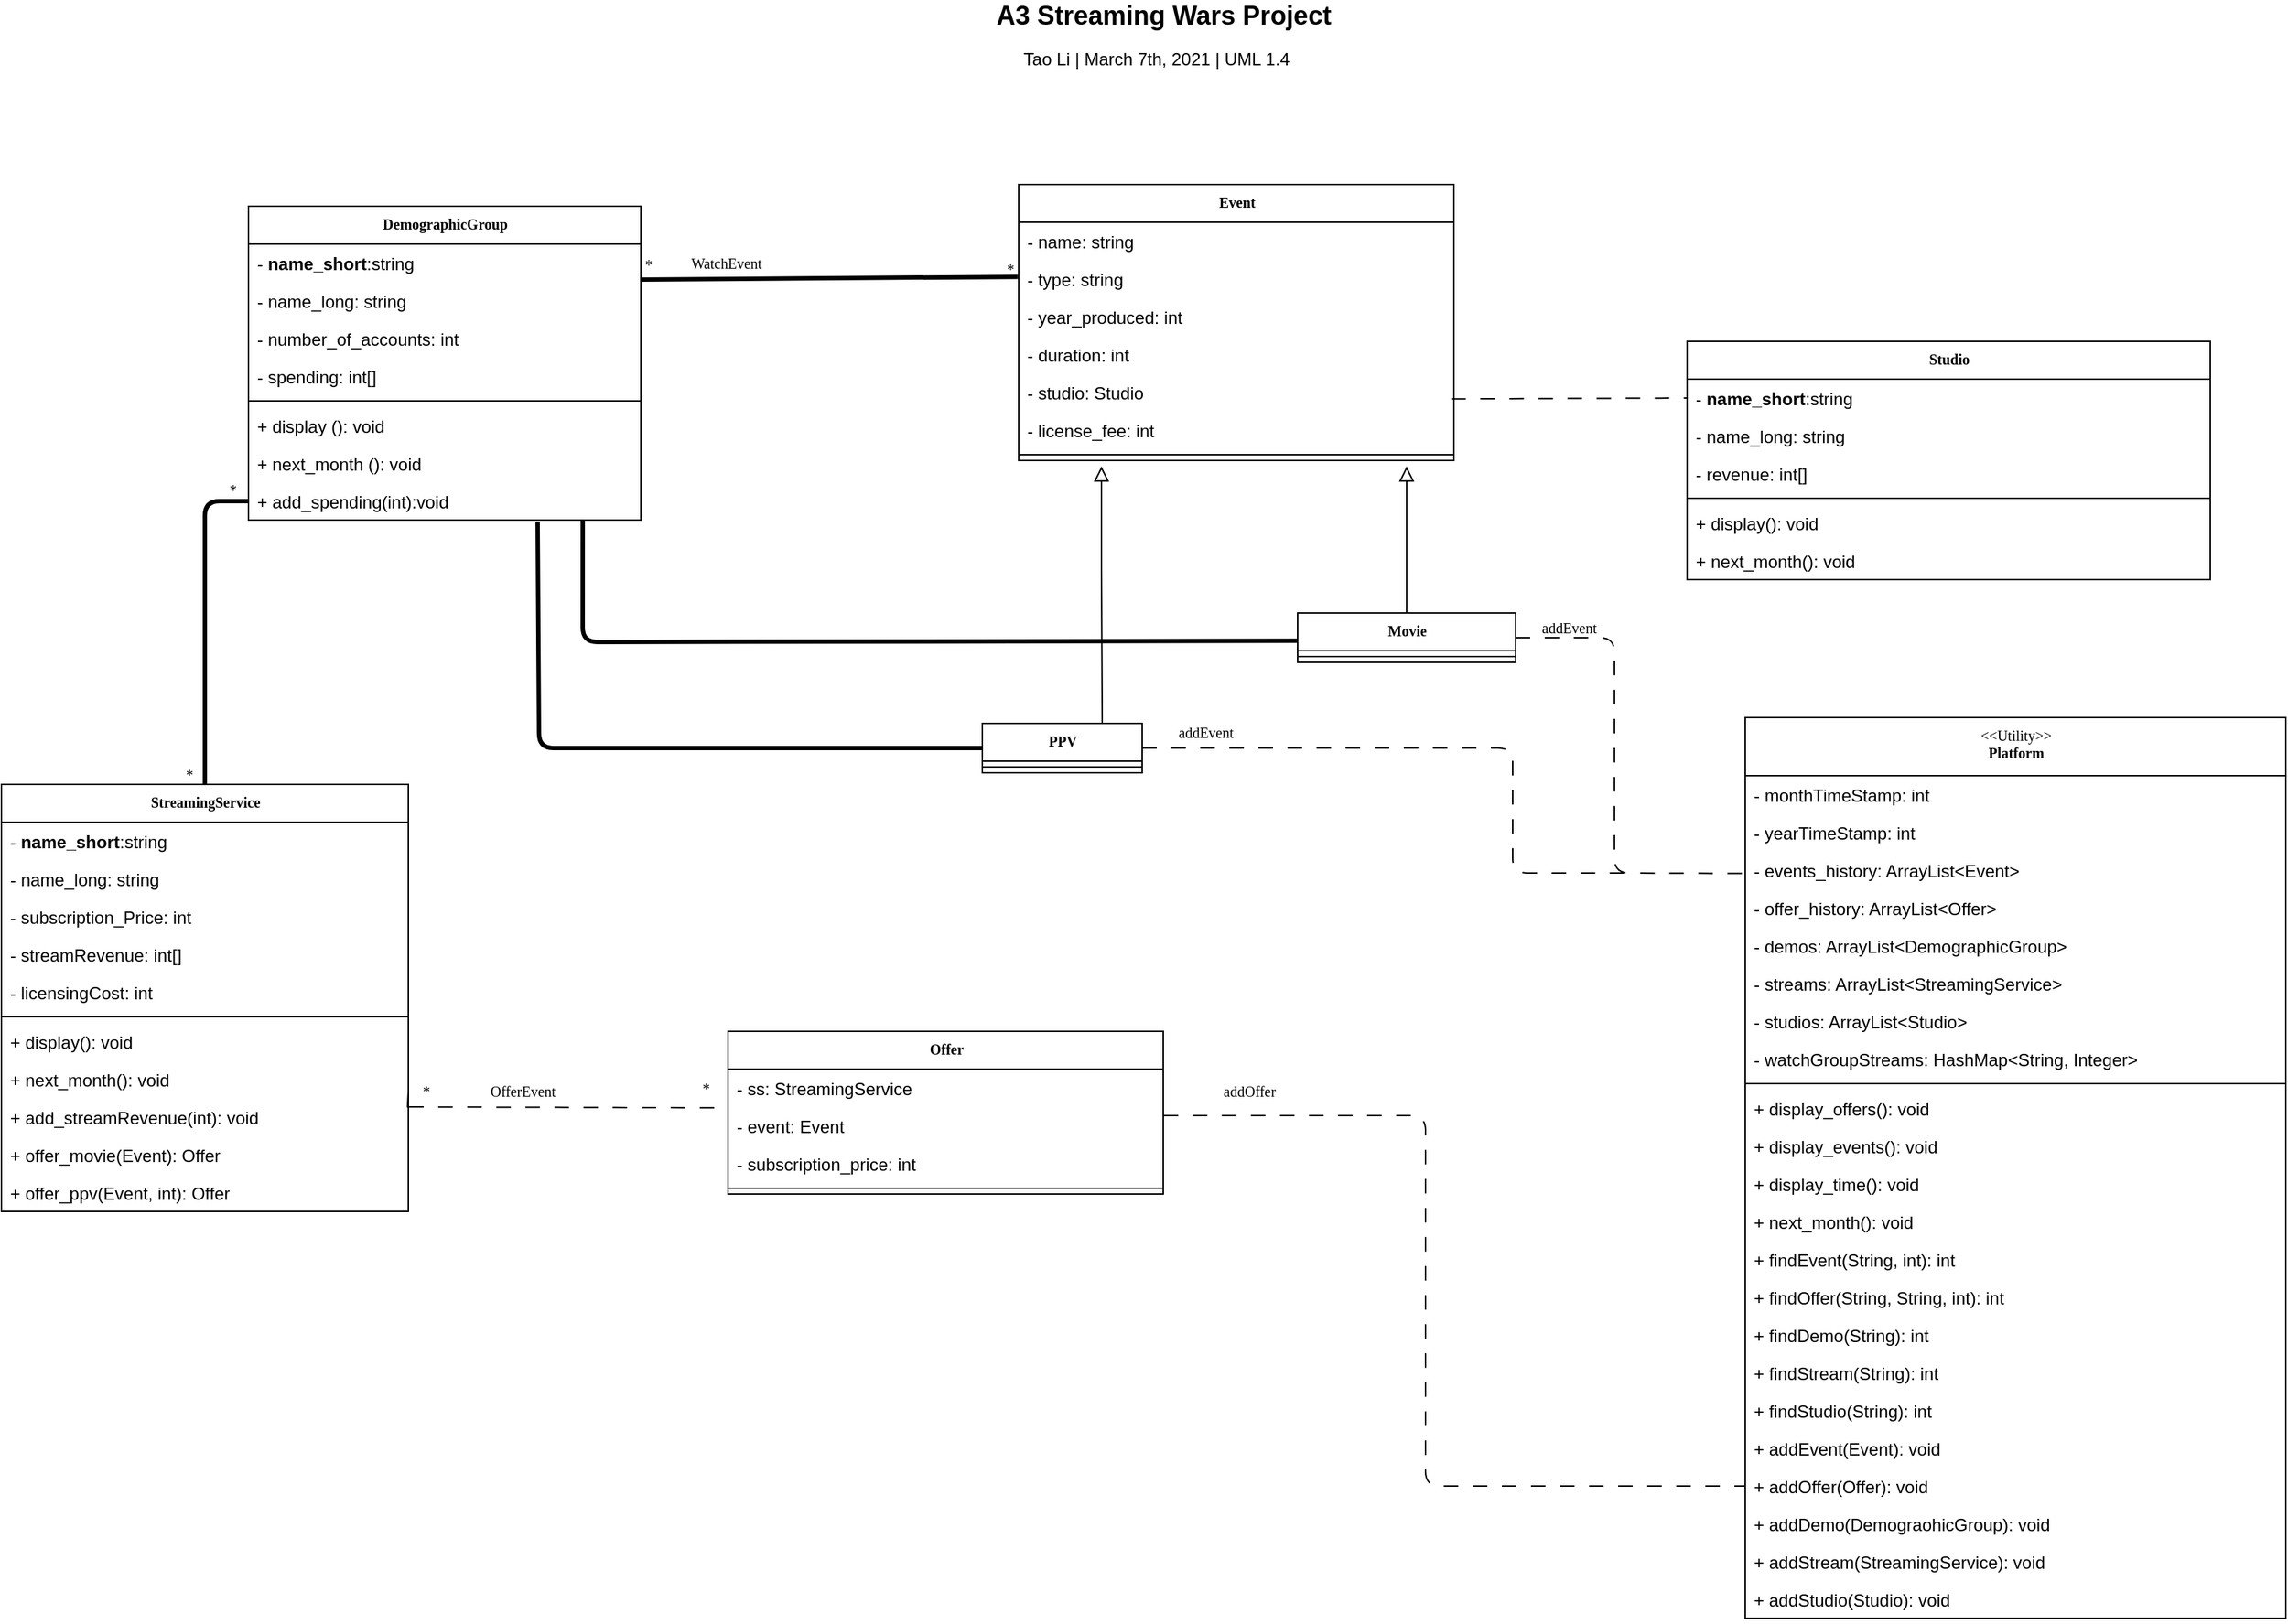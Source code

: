 <mxfile version="14.2.9" type="github">
  <diagram name="Page-1" id="c4acf3e9-155e-7222-9cf6-157b1a14988f">
    <mxGraphModel dx="2186" dy="1026" grid="1" gridSize="10" guides="1" tooltips="1" connect="1" arrows="1" fold="1" page="1" pageScale="1" pageWidth="1700" pageHeight="1200" background="#ffffff" math="0" shadow="0">
      <root>
        <mxCell id="0" />
        <mxCell id="1" parent="0" />
        <mxCell id="RB8M7852OnO0VKGK0Mt7-15" value="DemographicGroup" style="swimlane;fontStyle=1;align=center;verticalAlign=top;childLayout=stackLayout;horizontal=1;startSize=26;horizontalStack=0;resizeParent=1;resizeParentMax=0;resizeLast=0;collapsible=1;marginBottom=0;rounded=0;shadow=0;comic=0;strokeWidth=1;fillColor=none;fontFamily=Verdana;fontSize=10;html=1;" parent="1" vertex="1">
          <mxGeometry x="210" y="161" width="270" height="216" as="geometry" />
        </mxCell>
        <mxCell id="17acba5748e5396b-24" value="- &lt;b&gt;name_short&lt;/b&gt;:string" style="text;html=1;strokeColor=none;fillColor=none;align=left;verticalAlign=top;spacingLeft=4;spacingRight=4;whiteSpace=wrap;overflow=hidden;rotatable=0;points=[[0,0.5],[1,0.5]];portConstraint=eastwest;" parent="RB8M7852OnO0VKGK0Mt7-15" vertex="1">
          <mxGeometry y="26" width="270" height="26" as="geometry" />
        </mxCell>
        <mxCell id="17acba5748e5396b-21" value="- name_long: string" style="text;html=1;strokeColor=none;fillColor=none;align=left;verticalAlign=top;spacingLeft=4;spacingRight=4;whiteSpace=wrap;overflow=hidden;rotatable=0;points=[[0,0.5],[1,0.5]];portConstraint=eastwest;" parent="RB8M7852OnO0VKGK0Mt7-15" vertex="1">
          <mxGeometry y="52" width="270" height="26" as="geometry" />
        </mxCell>
        <mxCell id="RB8M7852OnO0VKGK0Mt7-4" value="- number_of_accounts: int&#xa;" style="text;strokeColor=none;fillColor=none;align=left;verticalAlign=top;spacingLeft=4;spacingRight=4;overflow=hidden;rotatable=0;points=[[0,0.5],[1,0.5]];portConstraint=eastwest;" parent="RB8M7852OnO0VKGK0Mt7-15" vertex="1">
          <mxGeometry y="78" width="270" height="26" as="geometry" />
        </mxCell>
        <mxCell id="-Z0dTK7DpaBygaaL2PsH-3" value="- spending: int[]" style="text;strokeColor=none;fillColor=none;align=left;verticalAlign=top;spacingLeft=4;spacingRight=4;overflow=hidden;rotatable=0;points=[[0,0.5],[1,0.5]];portConstraint=eastwest;" vertex="1" parent="RB8M7852OnO0VKGK0Mt7-15">
          <mxGeometry y="104" width="270" height="26" as="geometry" />
        </mxCell>
        <mxCell id="RB8M7852OnO0VKGK0Mt7-17" value="" style="line;strokeWidth=1;fillColor=none;align=left;verticalAlign=middle;spacingTop=-1;spacingLeft=3;spacingRight=3;rotatable=0;labelPosition=right;points=[];portConstraint=eastwest;" parent="RB8M7852OnO0VKGK0Mt7-15" vertex="1">
          <mxGeometry y="130" width="270" height="8" as="geometry" />
        </mxCell>
        <mxCell id="RB8M7852OnO0VKGK0Mt7-196" value="+ display (): void" style="text;strokeColor=none;fillColor=none;align=left;verticalAlign=top;spacingLeft=4;spacingRight=4;overflow=hidden;rotatable=0;points=[[0,0.5],[1,0.5]];portConstraint=eastwest;" parent="RB8M7852OnO0VKGK0Mt7-15" vertex="1">
          <mxGeometry y="138" width="270" height="26" as="geometry" />
        </mxCell>
        <mxCell id="RB8M7852OnO0VKGK0Mt7-197" value="+ next_month (): void" style="text;strokeColor=none;fillColor=none;align=left;verticalAlign=top;spacingLeft=4;spacingRight=4;overflow=hidden;rotatable=0;points=[[0,0.5],[1,0.5]];portConstraint=eastwest;" parent="RB8M7852OnO0VKGK0Mt7-15" vertex="1">
          <mxGeometry y="164" width="270" height="26" as="geometry" />
        </mxCell>
        <mxCell id="RB8M7852OnO0VKGK0Mt7-198" value="+ add_spending(int):void" style="text;strokeColor=none;fillColor=none;align=left;verticalAlign=top;spacingLeft=4;spacingRight=4;overflow=hidden;rotatable=0;points=[[0,0.5],[1,0.5]];portConstraint=eastwest;" parent="RB8M7852OnO0VKGK0Mt7-15" vertex="1">
          <mxGeometry y="190" width="270" height="26" as="geometry" />
        </mxCell>
        <mxCell id="RB8M7852OnO0VKGK0Mt7-36" value="Event" style="swimlane;fontStyle=1;align=center;verticalAlign=top;childLayout=stackLayout;horizontal=1;startSize=26;horizontalStack=0;resizeParent=1;resizeParentMax=0;resizeLast=0;collapsible=1;marginBottom=0;rounded=0;shadow=0;comic=0;strokeWidth=1;fillColor=none;fontFamily=Verdana;fontSize=10;html=1;" parent="1" vertex="1">
          <mxGeometry x="740" y="146" width="299.5" height="190" as="geometry" />
        </mxCell>
        <mxCell id="RB8M7852OnO0VKGK0Mt7-48" value="- name: string" style="text;strokeColor=none;fillColor=none;align=left;verticalAlign=top;spacingLeft=4;spacingRight=4;overflow=hidden;rotatable=0;points=[[0,0.5],[1,0.5]];portConstraint=eastwest;" parent="RB8M7852OnO0VKGK0Mt7-36" vertex="1">
          <mxGeometry y="26" width="299.5" height="26" as="geometry" />
        </mxCell>
        <mxCell id="-Z0dTK7DpaBygaaL2PsH-6" value="- type: string" style="text;strokeColor=none;fillColor=none;align=left;verticalAlign=top;spacingLeft=4;spacingRight=4;overflow=hidden;rotatable=0;points=[[0,0.5],[1,0.5]];portConstraint=eastwest;" vertex="1" parent="RB8M7852OnO0VKGK0Mt7-36">
          <mxGeometry y="52" width="299.5" height="26" as="geometry" />
        </mxCell>
        <mxCell id="-Z0dTK7DpaBygaaL2PsH-5" value="- year_produced: int" style="text;strokeColor=none;fillColor=none;align=left;verticalAlign=top;spacingLeft=4;spacingRight=4;overflow=hidden;rotatable=0;points=[[0,0.5],[1,0.5]];portConstraint=eastwest;" vertex="1" parent="RB8M7852OnO0VKGK0Mt7-36">
          <mxGeometry y="78" width="299.5" height="26" as="geometry" />
        </mxCell>
        <mxCell id="RB8M7852OnO0VKGK0Mt7-37" value="- duration: int" style="text;strokeColor=none;fillColor=none;align=left;verticalAlign=top;spacingLeft=4;spacingRight=4;overflow=hidden;rotatable=0;points=[[0,0.5],[1,0.5]];portConstraint=eastwest;" parent="RB8M7852OnO0VKGK0Mt7-36" vertex="1">
          <mxGeometry y="104" width="299.5" height="26" as="geometry" />
        </mxCell>
        <mxCell id="RB8M7852OnO0VKGK0Mt7-68" value="&lt;font face=&quot;Helvetica&quot;&gt;&lt;span style=&quot;font-size: 12px&quot;&gt;- studio: Studio&lt;/span&gt;&lt;/font&gt;" style="text;strokeColor=none;fillColor=none;align=left;verticalAlign=top;spacingLeft=4;spacingRight=4;overflow=hidden;rotatable=0;points=[[0,0.5],[1,0.5]];portConstraint=eastwest;rounded=0;shadow=0;comic=0;startSize=28;fontFamily=Verdana;fontSize=10;html=1;" parent="RB8M7852OnO0VKGK0Mt7-36" vertex="1">
          <mxGeometry y="130" width="299.5" height="26" as="geometry" />
        </mxCell>
        <mxCell id="RB8M7852OnO0VKGK0Mt7-108" value="- license_fee: int" style="text;strokeColor=none;fillColor=none;align=left;verticalAlign=top;spacingLeft=4;spacingRight=4;overflow=hidden;rotatable=0;points=[[0,0.5],[1,0.5]];portConstraint=eastwest;" parent="RB8M7852OnO0VKGK0Mt7-36" vertex="1">
          <mxGeometry y="156" width="299.5" height="26" as="geometry" />
        </mxCell>
        <mxCell id="RB8M7852OnO0VKGK0Mt7-38" value="" style="line;strokeWidth=1;fillColor=none;align=left;verticalAlign=middle;spacingTop=-1;spacingLeft=3;spacingRight=3;rotatable=0;labelPosition=right;points=[];portConstraint=eastwest;" parent="RB8M7852OnO0VKGK0Mt7-36" vertex="1">
          <mxGeometry y="182" width="299.5" height="8" as="geometry" />
        </mxCell>
        <mxCell id="RB8M7852OnO0VKGK0Mt7-44" value="PPV" style="swimlane;fontStyle=1;align=center;verticalAlign=top;childLayout=stackLayout;horizontal=1;startSize=26;horizontalStack=0;resizeParent=1;resizeParentMax=0;resizeLast=0;collapsible=1;marginBottom=0;rounded=0;shadow=0;comic=0;strokeWidth=1;fillColor=none;fontFamily=Verdana;fontSize=10;html=1;" parent="1" vertex="1">
          <mxGeometry x="715" y="517" width="110" height="34" as="geometry" />
        </mxCell>
        <mxCell id="RB8M7852OnO0VKGK0Mt7-46" value="" style="line;strokeWidth=1;fillColor=none;align=left;verticalAlign=middle;spacingTop=-1;spacingLeft=3;spacingRight=3;rotatable=0;labelPosition=right;points=[];portConstraint=eastwest;" parent="RB8M7852OnO0VKGK0Mt7-44" vertex="1">
          <mxGeometry y="26" width="110" height="8" as="geometry" />
        </mxCell>
        <mxCell id="RB8M7852OnO0VKGK0Mt7-62" value="&lt;span style=&quot;font-weight: normal&quot;&gt;&amp;lt;&amp;lt;Utility&amp;gt;&amp;gt;&lt;/span&gt;&lt;br&gt;Platform" style="swimlane;fontStyle=1;align=center;verticalAlign=top;childLayout=stackLayout;horizontal=1;startSize=40;horizontalStack=0;resizeParent=1;resizeParentMax=0;resizeLast=0;collapsible=1;marginBottom=0;rounded=0;shadow=0;comic=0;strokeWidth=1;fillColor=none;fontFamily=Verdana;fontSize=10;html=1;" parent="1" vertex="1">
          <mxGeometry x="1240" y="513" width="372" height="620" as="geometry" />
        </mxCell>
        <mxCell id="RB8M7852OnO0VKGK0Mt7-172" value="- monthTimeStamp: int" style="text;strokeColor=none;fillColor=none;align=left;verticalAlign=top;spacingLeft=4;spacingRight=4;overflow=hidden;rotatable=0;points=[[0,0.5],[1,0.5]];portConstraint=eastwest;rotation=0;" parent="RB8M7852OnO0VKGK0Mt7-62" vertex="1">
          <mxGeometry y="40" width="372" height="26" as="geometry" />
        </mxCell>
        <mxCell id="-Z0dTK7DpaBygaaL2PsH-9" value="- yearTimeStamp: int" style="text;strokeColor=none;fillColor=none;align=left;verticalAlign=top;spacingLeft=4;spacingRight=4;overflow=hidden;rotatable=0;points=[[0,0.5],[1,0.5]];portConstraint=eastwest;rotation=0;" vertex="1" parent="RB8M7852OnO0VKGK0Mt7-62">
          <mxGeometry y="66" width="372" height="26" as="geometry" />
        </mxCell>
        <mxCell id="RB8M7852OnO0VKGK0Mt7-65" value="- events_history: ArrayList&lt;Event&gt;" style="text;strokeColor=none;fillColor=none;align=left;verticalAlign=top;spacingLeft=4;spacingRight=4;overflow=hidden;rotatable=0;points=[[0,0.5],[1,0.5]];portConstraint=eastwest;" parent="RB8M7852OnO0VKGK0Mt7-62" vertex="1">
          <mxGeometry y="92" width="372" height="26" as="geometry" />
        </mxCell>
        <mxCell id="-Z0dTK7DpaBygaaL2PsH-10" value="- offer_history: ArrayList&lt;Offer&gt;" style="text;strokeColor=none;fillColor=none;align=left;verticalAlign=top;spacingLeft=4;spacingRight=4;overflow=hidden;rotatable=0;points=[[0,0.5],[1,0.5]];portConstraint=eastwest;rotation=0;" vertex="1" parent="RB8M7852OnO0VKGK0Mt7-62">
          <mxGeometry y="118" width="372" height="26" as="geometry" />
        </mxCell>
        <mxCell id="-Z0dTK7DpaBygaaL2PsH-11" value="- demos: ArrayList&lt;DemographicGroup&gt;" style="text;strokeColor=none;fillColor=none;align=left;verticalAlign=top;spacingLeft=4;spacingRight=4;overflow=hidden;rotatable=0;points=[[0,0.5],[1,0.5]];portConstraint=eastwest;rotation=0;" vertex="1" parent="RB8M7852OnO0VKGK0Mt7-62">
          <mxGeometry y="144" width="372" height="26" as="geometry" />
        </mxCell>
        <mxCell id="-Z0dTK7DpaBygaaL2PsH-25" value="- streams: ArrayList&lt;StreamingService&gt;" style="text;strokeColor=none;fillColor=none;align=left;verticalAlign=top;spacingLeft=4;spacingRight=4;overflow=hidden;rotatable=0;points=[[0,0.5],[1,0.5]];portConstraint=eastwest;rotation=0;" vertex="1" parent="RB8M7852OnO0VKGK0Mt7-62">
          <mxGeometry y="170" width="372" height="26" as="geometry" />
        </mxCell>
        <mxCell id="-Z0dTK7DpaBygaaL2PsH-26" value="- studios: ArrayList&lt;Studio&gt;" style="text;strokeColor=none;fillColor=none;align=left;verticalAlign=top;spacingLeft=4;spacingRight=4;overflow=hidden;rotatable=0;points=[[0,0.5],[1,0.5]];portConstraint=eastwest;rotation=0;" vertex="1" parent="RB8M7852OnO0VKGK0Mt7-62">
          <mxGeometry y="196" width="372" height="26" as="geometry" />
        </mxCell>
        <mxCell id="-Z0dTK7DpaBygaaL2PsH-12" value="- watchGroupStreams: HashMap&lt;String, Integer&gt;" style="text;strokeColor=none;fillColor=none;align=left;verticalAlign=top;spacingLeft=4;spacingRight=4;overflow=hidden;rotatable=0;points=[[0,0.5],[1,0.5]];portConstraint=eastwest;rotation=0;" vertex="1" parent="RB8M7852OnO0VKGK0Mt7-62">
          <mxGeometry y="222" width="372" height="26" as="geometry" />
        </mxCell>
        <mxCell id="RB8M7852OnO0VKGK0Mt7-64" value="" style="line;strokeWidth=1;fillColor=none;align=left;verticalAlign=middle;spacingTop=-1;spacingLeft=3;spacingRight=3;rotatable=0;labelPosition=right;points=[];portConstraint=eastwest;" parent="RB8M7852OnO0VKGK0Mt7-62" vertex="1">
          <mxGeometry y="248" width="372" height="8" as="geometry" />
        </mxCell>
        <mxCell id="-Z0dTK7DpaBygaaL2PsH-28" value="+ display_offers(): void" style="text;strokeColor=none;fillColor=none;align=left;verticalAlign=top;spacingLeft=4;spacingRight=4;overflow=hidden;rotatable=0;points=[[0,0.5],[1,0.5]];portConstraint=eastwest;" vertex="1" parent="RB8M7852OnO0VKGK0Mt7-62">
          <mxGeometry y="256" width="372" height="26" as="geometry" />
        </mxCell>
        <mxCell id="-Z0dTK7DpaBygaaL2PsH-29" value="+ display_events(): void" style="text;strokeColor=none;fillColor=none;align=left;verticalAlign=top;spacingLeft=4;spacingRight=4;overflow=hidden;rotatable=0;points=[[0,0.5],[1,0.5]];portConstraint=eastwest;" vertex="1" parent="RB8M7852OnO0VKGK0Mt7-62">
          <mxGeometry y="282" width="372" height="26" as="geometry" />
        </mxCell>
        <mxCell id="-Z0dTK7DpaBygaaL2PsH-30" value="+ display_time(): void" style="text;strokeColor=none;fillColor=none;align=left;verticalAlign=top;spacingLeft=4;spacingRight=4;overflow=hidden;rotatable=0;points=[[0,0.5],[1,0.5]];portConstraint=eastwest;" vertex="1" parent="RB8M7852OnO0VKGK0Mt7-62">
          <mxGeometry y="308" width="372" height="26" as="geometry" />
        </mxCell>
        <mxCell id="-Z0dTK7DpaBygaaL2PsH-31" value="+ next_month(): void" style="text;strokeColor=none;fillColor=none;align=left;verticalAlign=top;spacingLeft=4;spacingRight=4;overflow=hidden;rotatable=0;points=[[0,0.5],[1,0.5]];portConstraint=eastwest;" vertex="1" parent="RB8M7852OnO0VKGK0Mt7-62">
          <mxGeometry y="334" width="372" height="26" as="geometry" />
        </mxCell>
        <mxCell id="RB8M7852OnO0VKGK0Mt7-178" value="+ findEvent(String, int): int" style="text;strokeColor=none;fillColor=none;align=left;verticalAlign=top;spacingLeft=4;spacingRight=4;overflow=hidden;rotatable=0;points=[[0,0.5],[1,0.5]];portConstraint=eastwest;" parent="RB8M7852OnO0VKGK0Mt7-62" vertex="1">
          <mxGeometry y="360" width="372" height="26" as="geometry" />
        </mxCell>
        <mxCell id="RB8M7852OnO0VKGK0Mt7-177" value="+ findOffer(String, String, int): int" style="text;strokeColor=none;fillColor=none;align=left;verticalAlign=top;spacingLeft=4;spacingRight=4;overflow=hidden;rotatable=0;points=[[0,0.5],[1,0.5]];portConstraint=eastwest;" parent="RB8M7852OnO0VKGK0Mt7-62" vertex="1">
          <mxGeometry y="386" width="372" height="26" as="geometry" />
        </mxCell>
        <mxCell id="RB8M7852OnO0VKGK0Mt7-180" value="+ findDemo(String): int" style="text;strokeColor=none;fillColor=none;align=left;verticalAlign=top;spacingLeft=4;spacingRight=4;overflow=hidden;rotatable=0;points=[[0,0.5],[1,0.5]];portConstraint=eastwest;" parent="RB8M7852OnO0VKGK0Mt7-62" vertex="1">
          <mxGeometry y="412" width="372" height="26" as="geometry" />
        </mxCell>
        <mxCell id="RB8M7852OnO0VKGK0Mt7-179" value="+ findStream(String): int" style="text;strokeColor=none;fillColor=none;align=left;verticalAlign=top;spacingLeft=4;spacingRight=4;overflow=hidden;rotatable=0;points=[[0,0.5],[1,0.5]];portConstraint=eastwest;" parent="RB8M7852OnO0VKGK0Mt7-62" vertex="1">
          <mxGeometry y="438" width="372" height="26" as="geometry" />
        </mxCell>
        <mxCell id="-Z0dTK7DpaBygaaL2PsH-59" value="+ findStudio(String): int" style="text;strokeColor=none;fillColor=none;align=left;verticalAlign=top;spacingLeft=4;spacingRight=4;overflow=hidden;rotatable=0;points=[[0,0.5],[1,0.5]];portConstraint=eastwest;" vertex="1" parent="RB8M7852OnO0VKGK0Mt7-62">
          <mxGeometry y="464" width="372" height="26" as="geometry" />
        </mxCell>
        <mxCell id="-Z0dTK7DpaBygaaL2PsH-32" value="+ addEvent(Event): void" style="text;strokeColor=none;fillColor=none;align=left;verticalAlign=top;spacingLeft=4;spacingRight=4;overflow=hidden;rotatable=0;points=[[0,0.5],[1,0.5]];portConstraint=eastwest;" vertex="1" parent="RB8M7852OnO0VKGK0Mt7-62">
          <mxGeometry y="490" width="372" height="26" as="geometry" />
        </mxCell>
        <mxCell id="-Z0dTK7DpaBygaaL2PsH-33" value="+ addOffer(Offer): void" style="text;strokeColor=none;fillColor=none;align=left;verticalAlign=top;spacingLeft=4;spacingRight=4;overflow=hidden;rotatable=0;points=[[0,0.5],[1,0.5]];portConstraint=eastwest;" vertex="1" parent="RB8M7852OnO0VKGK0Mt7-62">
          <mxGeometry y="516" width="372" height="26" as="geometry" />
        </mxCell>
        <mxCell id="-Z0dTK7DpaBygaaL2PsH-34" value="+ addDemo(DemograohicGroup): void" style="text;strokeColor=none;fillColor=none;align=left;verticalAlign=top;spacingLeft=4;spacingRight=4;overflow=hidden;rotatable=0;points=[[0,0.5],[1,0.5]];portConstraint=eastwest;" vertex="1" parent="RB8M7852OnO0VKGK0Mt7-62">
          <mxGeometry y="542" width="372" height="26" as="geometry" />
        </mxCell>
        <mxCell id="-Z0dTK7DpaBygaaL2PsH-35" value="+ addStream(StreamingService): void" style="text;strokeColor=none;fillColor=none;align=left;verticalAlign=top;spacingLeft=4;spacingRight=4;overflow=hidden;rotatable=0;points=[[0,0.5],[1,0.5]];portConstraint=eastwest;" vertex="1" parent="RB8M7852OnO0VKGK0Mt7-62">
          <mxGeometry y="568" width="372" height="26" as="geometry" />
        </mxCell>
        <mxCell id="-Z0dTK7DpaBygaaL2PsH-27" value="+ addStudio(Studio): void" style="text;strokeColor=none;fillColor=none;align=left;verticalAlign=top;spacingLeft=4;spacingRight=4;overflow=hidden;rotatable=0;points=[[0,0.5],[1,0.5]];portConstraint=eastwest;" vertex="1" parent="RB8M7852OnO0VKGK0Mt7-62">
          <mxGeometry y="594" width="372" height="26" as="geometry" />
        </mxCell>
        <mxCell id="RB8M7852OnO0VKGK0Mt7-72" value="" style="endArrow=block;html=1;rounded=0;align=center;verticalAlign=bottom;endFill=0;labelBackgroundColor=none;endSize=8;fontFamily=Verdana;fontSize=10;exitX=0.5;exitY=0;exitDx=0;exitDy=0;" parent="1" source="RB8M7852OnO0VKGK0Mt7-40" edge="1">
          <mxGeometry relative="1" as="geometry">
            <mxPoint x="460" y="611" as="sourcePoint" />
            <mxPoint x="1007" y="340" as="targetPoint" />
            <Array as="points" />
          </mxGeometry>
        </mxCell>
        <mxCell id="RB8M7852OnO0VKGK0Mt7-73" value="" style="resizable=0;html=1;align=center;verticalAlign=top;labelBackgroundColor=none;" parent="RB8M7852OnO0VKGK0Mt7-72" connectable="0" vertex="1">
          <mxGeometry relative="1" as="geometry" />
        </mxCell>
        <mxCell id="RB8M7852OnO0VKGK0Mt7-74" value="" style="endArrow=block;html=1;rounded=0;align=center;verticalAlign=bottom;endFill=0;labelBackgroundColor=none;endSize=8;fontFamily=Verdana;fontSize=10;exitX=0.75;exitY=0;exitDx=0;exitDy=0;" parent="1" source="RB8M7852OnO0VKGK0Mt7-44" edge="1">
          <mxGeometry relative="1" as="geometry">
            <mxPoint x="260" y="681" as="sourcePoint" />
            <mxPoint x="797" y="340" as="targetPoint" />
            <Array as="points">
              <mxPoint x="797" y="411" />
            </Array>
          </mxGeometry>
        </mxCell>
        <mxCell id="RB8M7852OnO0VKGK0Mt7-75" value="" style="resizable=0;html=1;align=center;verticalAlign=top;labelBackgroundColor=none;" parent="RB8M7852OnO0VKGK0Mt7-74" connectable="0" vertex="1">
          <mxGeometry relative="1" as="geometry" />
        </mxCell>
        <mxCell id="RB8M7852OnO0VKGK0Mt7-78" value="StreamingService" style="swimlane;fontStyle=1;align=center;verticalAlign=top;childLayout=stackLayout;horizontal=1;startSize=26;horizontalStack=0;resizeParent=1;resizeParentMax=0;resizeLast=0;collapsible=1;marginBottom=0;rounded=0;shadow=0;comic=0;strokeWidth=1;fillColor=none;fontFamily=Verdana;fontSize=10;html=1;" parent="1" vertex="1">
          <mxGeometry x="40" y="559" width="280" height="294" as="geometry" />
        </mxCell>
        <mxCell id="RB8M7852OnO0VKGK0Mt7-84" value="- &lt;b&gt;name_short&lt;/b&gt;:string" style="text;html=1;strokeColor=none;fillColor=none;align=left;verticalAlign=top;spacingLeft=4;spacingRight=4;whiteSpace=wrap;overflow=hidden;rotatable=0;points=[[0,0.5],[1,0.5]];portConstraint=eastwest;" parent="RB8M7852OnO0VKGK0Mt7-78" vertex="1">
          <mxGeometry y="26" width="280" height="26" as="geometry" />
        </mxCell>
        <mxCell id="RB8M7852OnO0VKGK0Mt7-80" value="- name_long: string" style="text;strokeColor=none;fillColor=none;align=left;verticalAlign=top;spacingLeft=4;spacingRight=4;overflow=hidden;rotatable=0;points=[[0,0.5],[1,0.5]];portConstraint=eastwest;" parent="RB8M7852OnO0VKGK0Mt7-78" vertex="1">
          <mxGeometry y="52" width="280" height="26" as="geometry" />
        </mxCell>
        <mxCell id="RB8M7852OnO0VKGK0Mt7-87" value="&lt;font style=&quot;font-size: 12px&quot; face=&quot;Helvetica&quot;&gt;- subscription_Price: int&lt;br&gt;&lt;br&gt;&lt;/font&gt;" style="text;strokeColor=none;fillColor=none;align=left;verticalAlign=top;spacingLeft=4;spacingRight=4;overflow=hidden;rotatable=0;points=[[0,0.5],[1,0.5]];portConstraint=eastwest;rounded=0;shadow=0;comic=0;startSize=28;fontFamily=Verdana;fontSize=10;html=1;" parent="RB8M7852OnO0VKGK0Mt7-78" vertex="1">
          <mxGeometry y="78" width="280" height="26" as="geometry" />
        </mxCell>
        <mxCell id="RB8M7852OnO0VKGK0Mt7-90" value="&lt;font style=&quot;font-size: 12px&quot; face=&quot;Helvetica&quot;&gt;- streamRevenue: int[]&lt;br&gt;&lt;/font&gt;" style="text;strokeColor=none;fillColor=none;align=left;verticalAlign=top;spacingLeft=4;spacingRight=4;overflow=hidden;rotatable=0;points=[[0,0.5],[1,0.5]];portConstraint=eastwest;rounded=0;shadow=0;comic=0;startSize=28;fontFamily=Verdana;fontSize=10;html=1;" parent="RB8M7852OnO0VKGK0Mt7-78" vertex="1">
          <mxGeometry y="104" width="280" height="26" as="geometry" />
        </mxCell>
        <mxCell id="RB8M7852OnO0VKGK0Mt7-81" value="&lt;font style=&quot;font-size: 12px&quot; face=&quot;Helvetica&quot;&gt;- licensingCost: int&lt;br&gt;&lt;br&gt;&lt;/font&gt;" style="text;strokeColor=none;fillColor=none;align=left;verticalAlign=top;spacingLeft=4;spacingRight=4;overflow=hidden;rotatable=0;points=[[0,0.5],[1,0.5]];portConstraint=eastwest;rounded=0;shadow=0;comic=0;startSize=28;fontFamily=Verdana;fontSize=10;html=1;" parent="RB8M7852OnO0VKGK0Mt7-78" vertex="1">
          <mxGeometry y="130" width="280" height="26" as="geometry" />
        </mxCell>
        <mxCell id="RB8M7852OnO0VKGK0Mt7-82" value="" style="line;strokeWidth=1;fillColor=none;align=left;verticalAlign=middle;spacingTop=-1;spacingLeft=3;spacingRight=3;rotatable=0;labelPosition=right;points=[];portConstraint=eastwest;" parent="RB8M7852OnO0VKGK0Mt7-78" vertex="1">
          <mxGeometry y="156" width="280" height="8" as="geometry" />
        </mxCell>
        <mxCell id="VTc43u0lsEVK36tplCj_-8" value="+ display(): void" style="text;strokeColor=none;fillColor=none;align=left;verticalAlign=top;spacingLeft=4;spacingRight=4;overflow=hidden;rotatable=0;points=[[0,0.5],[1,0.5]];portConstraint=eastwest;" parent="RB8M7852OnO0VKGK0Mt7-78" vertex="1">
          <mxGeometry y="164" width="280" height="26" as="geometry" />
        </mxCell>
        <mxCell id="RB8M7852OnO0VKGK0Mt7-91" value="+ next_month(): void" style="text;strokeColor=none;fillColor=none;align=left;verticalAlign=top;spacingLeft=4;spacingRight=4;overflow=hidden;rotatable=0;points=[[0,0.5],[1,0.5]];portConstraint=eastwest;" parent="RB8M7852OnO0VKGK0Mt7-78" vertex="1">
          <mxGeometry y="190" width="280" height="26" as="geometry" />
        </mxCell>
        <mxCell id="RB8M7852OnO0VKGK0Mt7-92" value="+ add_streamRevenue(int): void" style="text;strokeColor=none;fillColor=none;align=left;verticalAlign=top;spacingLeft=4;spacingRight=4;overflow=hidden;rotatable=0;points=[[0,0.5],[1,0.5]];portConstraint=eastwest;" parent="RB8M7852OnO0VKGK0Mt7-78" vertex="1">
          <mxGeometry y="216" width="280" height="26" as="geometry" />
        </mxCell>
        <mxCell id="RB8M7852OnO0VKGK0Mt7-85" value="+ offer_movie(Event): Offer" style="text;strokeColor=none;fillColor=none;align=left;verticalAlign=top;spacingLeft=4;spacingRight=4;overflow=hidden;rotatable=0;points=[[0,0.5],[1,0.5]];portConstraint=eastwest;" parent="RB8M7852OnO0VKGK0Mt7-78" vertex="1">
          <mxGeometry y="242" width="280" height="26" as="geometry" />
        </mxCell>
        <mxCell id="-Z0dTK7DpaBygaaL2PsH-8" value="+ offer_ppv(Event, int): Offer" style="text;strokeColor=none;fillColor=none;align=left;verticalAlign=top;spacingLeft=4;spacingRight=4;overflow=hidden;rotatable=0;points=[[0,0.5],[1,0.5]];portConstraint=eastwest;" vertex="1" parent="RB8M7852OnO0VKGK0Mt7-78">
          <mxGeometry y="268" width="280" height="26" as="geometry" />
        </mxCell>
        <mxCell id="RB8M7852OnO0VKGK0Mt7-93" value="Studio" style="swimlane;fontStyle=1;align=center;verticalAlign=top;childLayout=stackLayout;horizontal=1;startSize=26;horizontalStack=0;resizeParent=1;resizeParentMax=0;resizeLast=0;collapsible=1;marginBottom=0;rounded=0;shadow=0;comic=0;strokeWidth=1;fillColor=none;fontFamily=Verdana;fontSize=10;html=1;" parent="1" vertex="1">
          <mxGeometry x="1200" y="254" width="360" height="164" as="geometry" />
        </mxCell>
        <mxCell id="RB8M7852OnO0VKGK0Mt7-94" value="- &lt;b&gt;name_short&lt;/b&gt;:string" style="text;html=1;strokeColor=none;fillColor=none;align=left;verticalAlign=top;spacingLeft=4;spacingRight=4;whiteSpace=wrap;overflow=hidden;rotatable=0;points=[[0,0.5],[1,0.5]];portConstraint=eastwest;" parent="RB8M7852OnO0VKGK0Mt7-93" vertex="1">
          <mxGeometry y="26" width="360" height="26" as="geometry" />
        </mxCell>
        <mxCell id="RB8M7852OnO0VKGK0Mt7-95" value="- name_long: string" style="text;strokeColor=none;fillColor=none;align=left;verticalAlign=top;spacingLeft=4;spacingRight=4;overflow=hidden;rotatable=0;points=[[0,0.5],[1,0.5]];portConstraint=eastwest;" parent="RB8M7852OnO0VKGK0Mt7-93" vertex="1">
          <mxGeometry y="52" width="360" height="26" as="geometry" />
        </mxCell>
        <mxCell id="RB8M7852OnO0VKGK0Mt7-98" value="&lt;font style=&quot;font-size: 12px&quot; face=&quot;Helvetica&quot;&gt;- revenue: int[]&lt;br&gt;&lt;/font&gt;" style="text;strokeColor=none;fillColor=none;align=left;verticalAlign=top;spacingLeft=4;spacingRight=4;overflow=hidden;rotatable=0;points=[[0,0.5],[1,0.5]];portConstraint=eastwest;rounded=0;shadow=0;comic=0;startSize=28;fontFamily=Verdana;fontSize=10;html=1;" parent="RB8M7852OnO0VKGK0Mt7-93" vertex="1">
          <mxGeometry y="78" width="360" height="26" as="geometry" />
        </mxCell>
        <mxCell id="RB8M7852OnO0VKGK0Mt7-100" value="" style="line;strokeWidth=1;fillColor=none;align=left;verticalAlign=middle;spacingTop=-1;spacingLeft=3;spacingRight=3;rotatable=0;labelPosition=right;points=[];portConstraint=eastwest;" parent="RB8M7852OnO0VKGK0Mt7-93" vertex="1">
          <mxGeometry y="104" width="360" height="8" as="geometry" />
        </mxCell>
        <mxCell id="RB8M7852OnO0VKGK0Mt7-109" value="+ display(): void" style="text;strokeColor=none;fillColor=none;align=left;verticalAlign=top;spacingLeft=4;spacingRight=4;overflow=hidden;rotatable=0;points=[[0,0.5],[1,0.5]];portConstraint=eastwest;" parent="RB8M7852OnO0VKGK0Mt7-93" vertex="1">
          <mxGeometry y="112" width="360" height="26" as="geometry" />
        </mxCell>
        <mxCell id="RB8M7852OnO0VKGK0Mt7-101" value="+ next_month(): void" style="text;strokeColor=none;fillColor=none;align=left;verticalAlign=top;spacingLeft=4;spacingRight=4;overflow=hidden;rotatable=0;points=[[0,0.5],[1,0.5]];portConstraint=eastwest;" parent="RB8M7852OnO0VKGK0Mt7-93" vertex="1">
          <mxGeometry y="138" width="360" height="26" as="geometry" />
        </mxCell>
        <mxCell id="RB8M7852OnO0VKGK0Mt7-123" value="" style="group" parent="1" vertex="1" connectable="0">
          <mxGeometry x="455" y="191" width="145" height="22" as="geometry" />
        </mxCell>
        <mxCell id="RB8M7852OnO0VKGK0Mt7-117" value="" style="group" parent="RB8M7852OnO0VKGK0Mt7-123" vertex="1" connectable="0">
          <mxGeometry width="105.811" height="22" as="geometry" />
        </mxCell>
        <mxCell id="RB8M7852OnO0VKGK0Mt7-118" value="" style="group" parent="RB8M7852OnO0VKGK0Mt7-117" vertex="1" connectable="0">
          <mxGeometry width="105.811" height="22" as="geometry" />
        </mxCell>
        <mxCell id="RB8M7852OnO0VKGK0Mt7-116" value="WatchEvent" style="text;html=1;strokeColor=none;fillColor=none;align=center;verticalAlign=middle;whiteSpace=wrap;rounded=0;shadow=0;comic=0;startSize=28;fontFamily=Verdana;fontSize=10;" parent="RB8M7852OnO0VKGK0Mt7-118" vertex="1">
          <mxGeometry x="64.995" y="-1" width="38.477" height="20" as="geometry" />
        </mxCell>
        <mxCell id="RB8M7852OnO0VKGK0Mt7-119" value="*" style="text;html=1;strokeColor=none;fillColor=none;align=center;verticalAlign=middle;whiteSpace=wrap;rounded=0;shadow=0;comic=0;startSize=28;fontFamily=Verdana;fontSize=10;" parent="RB8M7852OnO0VKGK0Mt7-118" vertex="1">
          <mxGeometry x="18" width="25" height="20" as="geometry" />
        </mxCell>
        <mxCell id="RB8M7852OnO0VKGK0Mt7-122" value="*" style="text;html=1;strokeColor=none;fillColor=none;align=center;verticalAlign=middle;whiteSpace=wrap;rounded=0;shadow=0;comic=0;startSize=28;fontFamily=Verdana;fontSize=10;" parent="RB8M7852OnO0VKGK0Mt7-123" vertex="1">
          <mxGeometry x="272" y="3" width="15" height="20" as="geometry" />
        </mxCell>
        <mxCell id="RB8M7852OnO0VKGK0Mt7-113" value="" style="endArrow=none;startArrow=none;endFill=0;startFill=0;endSize=8;html=1;verticalAlign=bottom;labelBackgroundColor=none;strokeWidth=3;fontFamily=Verdana;fontSize=10;exitX=0.998;exitY=-0.06;exitDx=0;exitDy=0;exitPerimeter=0;entryX=0.827;entryY=0.78;entryDx=0;entryDy=0;entryPerimeter=0;" parent="1" source="17acba5748e5396b-21" target="RB8M7852OnO0VKGK0Mt7-122" edge="1">
          <mxGeometry width="160" relative="1" as="geometry">
            <mxPoint x="485" y="211" as="sourcePoint" />
            <mxPoint x="600" y="211" as="targetPoint" />
          </mxGeometry>
        </mxCell>
        <mxCell id="RB8M7852OnO0VKGK0Mt7-142" value="" style="endArrow=none;startArrow=none;endFill=0;startFill=0;endSize=8;html=1;verticalAlign=bottom;labelBackgroundColor=none;strokeWidth=3;fontFamily=Verdana;fontSize=10;exitX=0;exitY=0.5;exitDx=0;exitDy=0;entryX=0.5;entryY=0;entryDx=0;entryDy=0;" parent="1" target="RB8M7852OnO0VKGK0Mt7-78" edge="1">
          <mxGeometry width="160" relative="1" as="geometry">
            <mxPoint x="210" y="364" as="sourcePoint" />
            <mxPoint x="320" y="461" as="targetPoint" />
            <Array as="points">
              <mxPoint x="180" y="364" />
            </Array>
          </mxGeometry>
        </mxCell>
        <mxCell id="RB8M7852OnO0VKGK0Mt7-145" value="*" style="text;html=1;strokeColor=none;fillColor=none;align=center;verticalAlign=middle;whiteSpace=wrap;rounded=0;shadow=0;comic=0;startSize=28;fontFamily=Verdana;fontSize=10;" parent="1" vertex="1">
          <mxGeometry x="187" y="346" width="25" height="20" as="geometry" />
        </mxCell>
        <mxCell id="RB8M7852OnO0VKGK0Mt7-147" value="*" style="text;html=1;strokeColor=none;fillColor=none;align=center;verticalAlign=middle;whiteSpace=wrap;rounded=0;shadow=0;comic=0;startSize=28;fontFamily=Verdana;fontSize=10;" parent="1" vertex="1">
          <mxGeometry x="157" y="542" width="25" height="20" as="geometry" />
        </mxCell>
        <mxCell id="RB8M7852OnO0VKGK0Mt7-40" value="Movie" style="swimlane;fontStyle=1;align=center;verticalAlign=top;childLayout=stackLayout;horizontal=1;startSize=26;horizontalStack=0;resizeParent=1;resizeParentMax=0;resizeLast=0;collapsible=1;marginBottom=0;rounded=0;shadow=0;comic=0;strokeWidth=1;fillColor=none;fontFamily=Verdana;fontSize=10;html=1;" parent="1" vertex="1">
          <mxGeometry x="932" y="441" width="150" height="34" as="geometry" />
        </mxCell>
        <mxCell id="RB8M7852OnO0VKGK0Mt7-42" value="" style="line;strokeWidth=1;fillColor=none;align=left;verticalAlign=middle;spacingTop=-1;spacingLeft=3;spacingRight=3;rotatable=0;labelPosition=right;points=[];portConstraint=eastwest;" parent="RB8M7852OnO0VKGK0Mt7-40" vertex="1">
          <mxGeometry y="26" width="150" height="8" as="geometry" />
        </mxCell>
        <mxCell id="RB8M7852OnO0VKGK0Mt7-187" value="" style="endArrow=none;startArrow=none;endFill=0;startFill=0;endSize=8;html=1;verticalAlign=bottom;labelBackgroundColor=none;strokeWidth=3;fontFamily=Verdana;fontSize=10;entryX=0;entryY=0.5;entryDx=0;entryDy=0;exitX=0.737;exitY=1.038;exitDx=0;exitDy=0;exitPerimeter=0;" parent="1" source="RB8M7852OnO0VKGK0Mt7-198" target="RB8M7852OnO0VKGK0Mt7-44" edge="1">
          <mxGeometry width="160" relative="1" as="geometry">
            <mxPoint x="410" y="371" as="sourcePoint" />
            <mxPoint x="618" y="531" as="targetPoint" />
            <Array as="points">
              <mxPoint x="410" y="534" />
            </Array>
          </mxGeometry>
        </mxCell>
        <mxCell id="RB8M7852OnO0VKGK0Mt7-188" value="" style="endArrow=none;startArrow=none;endFill=0;startFill=0;endSize=8;html=1;verticalAlign=bottom;labelBackgroundColor=none;strokeWidth=3;fontFamily=Verdana;fontSize=10;exitX=0.852;exitY=1;exitDx=0;exitDy=0;exitPerimeter=0;" parent="1" source="RB8M7852OnO0VKGK0Mt7-198" edge="1">
          <mxGeometry width="160" relative="1" as="geometry">
            <mxPoint x="440" y="371" as="sourcePoint" />
            <mxPoint x="932" y="460.132" as="targetPoint" />
            <Array as="points">
              <mxPoint x="440" y="461" />
            </Array>
          </mxGeometry>
        </mxCell>
        <mxCell id="RB8M7852OnO0VKGK0Mt7-190" value="" style="endArrow=none;startArrow=none;endFill=0;startFill=0;endSize=8;html=1;verticalAlign=bottom;dashed=1;labelBackgroundColor=none;dashPattern=10 10;fontFamily=Verdana;fontSize=10;exitX=1;exitY=0.5;exitDx=0;exitDy=0;entryX=-0.002;entryY=0.587;entryDx=0;entryDy=0;entryPerimeter=0;" parent="1" target="RB8M7852OnO0VKGK0Mt7-65" edge="1" source="RB8M7852OnO0VKGK0Mt7-40">
          <mxGeometry width="160" relative="1" as="geometry">
            <mxPoint x="860" y="461" as="sourcePoint" />
            <mxPoint x="1230" y="630" as="targetPoint" />
            <Array as="points">
              <mxPoint x="1150" y="458" />
              <mxPoint x="1150" y="620" />
            </Array>
          </mxGeometry>
        </mxCell>
        <mxCell id="RB8M7852OnO0VKGK0Mt7-193" value="" style="endArrow=none;startArrow=none;endFill=0;startFill=0;endSize=8;html=1;verticalAlign=bottom;dashed=1;labelBackgroundColor=none;dashPattern=10 10;fontFamily=Verdana;fontSize=10;exitX=1;exitY=0.5;exitDx=0;exitDy=0;" parent="1" edge="1" source="RB8M7852OnO0VKGK0Mt7-44">
          <mxGeometry width="160" relative="1" as="geometry">
            <mxPoint x="839.5" y="533.66" as="sourcePoint" />
            <mxPoint x="1160" y="620" as="targetPoint" />
            <Array as="points">
              <mxPoint x="1080" y="534" />
              <mxPoint x="1080" y="620" />
            </Array>
          </mxGeometry>
        </mxCell>
        <mxCell id="hWXmNEy3K79WblqaU_i9-2" value="" style="endArrow=none;startArrow=none;endFill=0;startFill=0;endSize=8;html=1;verticalAlign=bottom;dashed=1;labelBackgroundColor=none;dashPattern=10 10;fontFamily=Verdana;fontSize=10;entryX=0;entryY=0.5;entryDx=0;entryDy=0;exitX=0.994;exitY=0.677;exitDx=0;exitDy=0;exitPerimeter=0;" parent="1" source="RB8M7852OnO0VKGK0Mt7-68" target="RB8M7852OnO0VKGK0Mt7-94" edge="1">
          <mxGeometry width="160" relative="1" as="geometry">
            <mxPoint x="1100" y="293" as="sourcePoint" />
            <mxPoint x="1750" y="293.41" as="targetPoint" />
          </mxGeometry>
        </mxCell>
        <mxCell id="-Z0dTK7DpaBygaaL2PsH-1" value="&lt;font style=&quot;font-size: 18px&quot;&gt;&lt;b&gt;A3 Streaming Wars Project&lt;/b&gt;&lt;/font&gt;" style="text;html=1;strokeColor=none;fillColor=none;align=center;verticalAlign=middle;whiteSpace=wrap;rounded=0;" vertex="1" parent="1">
          <mxGeometry x="680" y="20" width="320" height="20" as="geometry" />
        </mxCell>
        <mxCell id="-Z0dTK7DpaBygaaL2PsH-2" value="Tao Li | March 7th, 2021 | UML 1.4" style="text;html=1;strokeColor=none;fillColor=none;align=center;verticalAlign=middle;whiteSpace=wrap;rounded=0;" vertex="1" parent="1">
          <mxGeometry x="710" y="50" width="250" height="20" as="geometry" />
        </mxCell>
        <mxCell id="-Z0dTK7DpaBygaaL2PsH-60" value="OfferEvent" style="text;html=1;strokeColor=none;fillColor=none;align=center;verticalAlign=middle;whiteSpace=wrap;rounded=0;shadow=0;comic=0;startSize=28;fontFamily=Verdana;fontSize=10;" vertex="1" parent="1">
          <mxGeometry x="379.995" y="760" width="38.477" height="20" as="geometry" />
        </mxCell>
        <mxCell id="-Z0dTK7DpaBygaaL2PsH-61" value="Offer" style="swimlane;fontStyle=1;align=center;verticalAlign=top;childLayout=stackLayout;horizontal=1;startSize=26;horizontalStack=0;resizeParent=1;resizeParentMax=0;resizeLast=0;collapsible=1;marginBottom=0;rounded=0;shadow=0;comic=0;strokeWidth=1;fillColor=none;fontFamily=Verdana;fontSize=10;html=1;" vertex="1" parent="1">
          <mxGeometry x="540" y="729" width="299.5" height="112" as="geometry" />
        </mxCell>
        <mxCell id="-Z0dTK7DpaBygaaL2PsH-62" value="- ss: StreamingService" style="text;strokeColor=none;fillColor=none;align=left;verticalAlign=top;spacingLeft=4;spacingRight=4;overflow=hidden;rotatable=0;points=[[0,0.5],[1,0.5]];portConstraint=eastwest;" vertex="1" parent="-Z0dTK7DpaBygaaL2PsH-61">
          <mxGeometry y="26" width="299.5" height="26" as="geometry" />
        </mxCell>
        <mxCell id="-Z0dTK7DpaBygaaL2PsH-63" value="- event: Event" style="text;strokeColor=none;fillColor=none;align=left;verticalAlign=top;spacingLeft=4;spacingRight=4;overflow=hidden;rotatable=0;points=[[0,0.5],[1,0.5]];portConstraint=eastwest;" vertex="1" parent="-Z0dTK7DpaBygaaL2PsH-61">
          <mxGeometry y="52" width="299.5" height="26" as="geometry" />
        </mxCell>
        <mxCell id="-Z0dTK7DpaBygaaL2PsH-64" value="- subscription_price: int" style="text;strokeColor=none;fillColor=none;align=left;verticalAlign=top;spacingLeft=4;spacingRight=4;overflow=hidden;rotatable=0;points=[[0,0.5],[1,0.5]];portConstraint=eastwest;" vertex="1" parent="-Z0dTK7DpaBygaaL2PsH-61">
          <mxGeometry y="78" width="299.5" height="26" as="geometry" />
        </mxCell>
        <mxCell id="-Z0dTK7DpaBygaaL2PsH-68" value="" style="line;strokeWidth=1;fillColor=none;align=left;verticalAlign=middle;spacingTop=-1;spacingLeft=3;spacingRight=3;rotatable=0;labelPosition=right;points=[];portConstraint=eastwest;" vertex="1" parent="-Z0dTK7DpaBygaaL2PsH-61">
          <mxGeometry y="104" width="299.5" height="8" as="geometry" />
        </mxCell>
        <mxCell id="-Z0dTK7DpaBygaaL2PsH-69" value="*" style="text;html=1;strokeColor=none;fillColor=none;align=center;verticalAlign=middle;whiteSpace=wrap;rounded=0;shadow=0;comic=0;startSize=28;fontFamily=Verdana;fontSize=10;" vertex="1" parent="1">
          <mxGeometry x="320" y="760" width="25" height="20" as="geometry" />
        </mxCell>
        <mxCell id="-Z0dTK7DpaBygaaL2PsH-70" value="" style="endArrow=none;startArrow=none;endFill=0;startFill=0;endSize=8;html=1;verticalAlign=bottom;dashed=1;labelBackgroundColor=none;dashPattern=10 10;fontFamily=Verdana;fontSize=10;exitX=0.998;exitY=0.244;exitDx=0;exitDy=0;exitPerimeter=0;entryX=0;entryY=0.5;entryDx=0;entryDy=0;" edge="1" parent="1" source="RB8M7852OnO0VKGK0Mt7-92" target="-Z0dTK7DpaBygaaL2PsH-69">
          <mxGeometry width="160" relative="1" as="geometry">
            <mxPoint x="319.44" y="781.344" as="sourcePoint" />
            <mxPoint x="540" y="781" as="targetPoint" />
          </mxGeometry>
        </mxCell>
        <mxCell id="-Z0dTK7DpaBygaaL2PsH-71" value="*" style="text;html=1;strokeColor=none;fillColor=none;align=center;verticalAlign=middle;whiteSpace=wrap;rounded=0;shadow=0;comic=0;startSize=28;fontFamily=Verdana;fontSize=10;" vertex="1" parent="1">
          <mxGeometry x="510" y="758" width="30" height="20" as="geometry" />
        </mxCell>
        <mxCell id="-Z0dTK7DpaBygaaL2PsH-72" value="" style="endArrow=none;startArrow=none;endFill=0;startFill=0;endSize=8;html=1;verticalAlign=bottom;dashed=1;labelBackgroundColor=none;dashPattern=10 10;fontFamily=Verdana;fontSize=10;exitX=1.002;exitY=0.231;exitDx=0;exitDy=0;exitPerimeter=0;entryX=0.001;entryY=0.026;entryDx=0;entryDy=0;entryPerimeter=0;" edge="1" parent="1" source="RB8M7852OnO0VKGK0Mt7-92" target="-Z0dTK7DpaBygaaL2PsH-63">
          <mxGeometry width="160" relative="1" as="geometry">
            <mxPoint x="344.95" y="764.88" as="sourcePoint" />
            <mxPoint x="540" y="781" as="targetPoint" />
          </mxGeometry>
        </mxCell>
        <mxCell id="-Z0dTK7DpaBygaaL2PsH-74" value="" style="endArrow=none;startArrow=none;endFill=0;startFill=0;endSize=8;html=1;verticalAlign=bottom;dashed=1;labelBackgroundColor=none;dashPattern=10 10;fontFamily=Verdana;fontSize=10;exitX=1.001;exitY=0.231;exitDx=0;exitDy=0;exitPerimeter=0;entryX=0;entryY=0.5;entryDx=0;entryDy=0;" edge="1" parent="1" source="-Z0dTK7DpaBygaaL2PsH-63" target="-Z0dTK7DpaBygaaL2PsH-33">
          <mxGeometry width="160" relative="1" as="geometry">
            <mxPoint x="839.5" y="784.666" as="sourcePoint" />
            <mxPoint x="1059.239" y="785.336" as="targetPoint" />
            <Array as="points">
              <mxPoint x="1020" y="787" />
              <mxPoint x="1020" y="1042" />
            </Array>
          </mxGeometry>
        </mxCell>
        <mxCell id="-Z0dTK7DpaBygaaL2PsH-78" value="addOffer" style="text;html=1;strokeColor=none;fillColor=none;align=center;verticalAlign=middle;whiteSpace=wrap;rounded=0;shadow=0;comic=0;startSize=28;fontFamily=Verdana;fontSize=10;" vertex="1" parent="1">
          <mxGeometry x="879.995" y="760" width="38.477" height="20" as="geometry" />
        </mxCell>
        <mxCell id="-Z0dTK7DpaBygaaL2PsH-79" value="addEvent" style="text;html=1;strokeColor=none;fillColor=none;align=center;verticalAlign=middle;whiteSpace=wrap;rounded=0;shadow=0;comic=0;startSize=28;fontFamily=Verdana;fontSize=10;" vertex="1" parent="1">
          <mxGeometry x="849.995" y="513" width="38.477" height="20" as="geometry" />
        </mxCell>
        <mxCell id="-Z0dTK7DpaBygaaL2PsH-80" value="addEvent" style="text;html=1;strokeColor=none;fillColor=none;align=center;verticalAlign=middle;whiteSpace=wrap;rounded=0;shadow=0;comic=0;startSize=28;fontFamily=Verdana;fontSize=10;" vertex="1" parent="1">
          <mxGeometry x="1099.995" y="441" width="38.477" height="20" as="geometry" />
        </mxCell>
      </root>
    </mxGraphModel>
  </diagram>
</mxfile>
